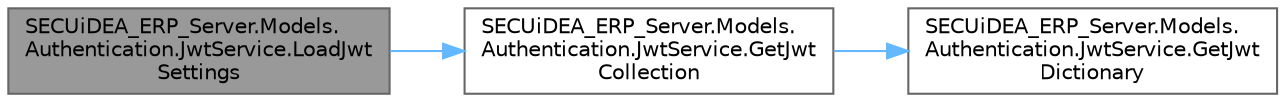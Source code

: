 digraph "SECUiDEA_ERP_Server.Models.Authentication.JwtService.LoadJwtSettings"
{
 // LATEX_PDF_SIZE
  bgcolor="transparent";
  edge [fontname=Helvetica,fontsize=10,labelfontname=Helvetica,labelfontsize=10];
  node [fontname=Helvetica,fontsize=10,shape=box,height=0.2,width=0.4];
  rankdir="LR";
  Node1 [id="Node000001",label="SECUiDEA_ERP_Server.Models.\lAuthentication.JwtService.LoadJwt\lSettings",height=0.2,width=0.4,color="gray40", fillcolor="grey60", style="filled", fontcolor="black",tooltip="JWT 설정을 로드"];
  Node1 -> Node2 [id="edge1_Node000001_Node000002",color="steelblue1",style="solid",tooltip=" "];
  Node2 [id="Node000002",label="SECUiDEA_ERP_Server.Models.\lAuthentication.JwtService.GetJwt\lCollection",height=0.2,width=0.4,color="grey40", fillcolor="white", style="filled",URL="$class_s_e_c_ui_d_e_a___e_r_p___server_1_1_models_1_1_authentication_1_1_jwt_service.html#afebcdf2b83c9cdab80a4c8843d40fdaf",tooltip="JWT 설정을 가져오기 위한 메서드"];
  Node2 -> Node3 [id="edge2_Node000002_Node000003",color="steelblue1",style="solid",tooltip=" "];
  Node3 [id="Node000003",label="SECUiDEA_ERP_Server.Models.\lAuthentication.JwtService.GetJwt\lDictionary",height=0.2,width=0.4,color="grey40", fillcolor="white", style="filled",URL="$class_s_e_c_ui_d_e_a___e_r_p___server_1_1_models_1_1_authentication_1_1_jwt_service.html#a9bedd1347ce12eff8bbc205006f3d50b",tooltip="JWT 설정을 Dictionary로 가져오는 메서드"];
}
